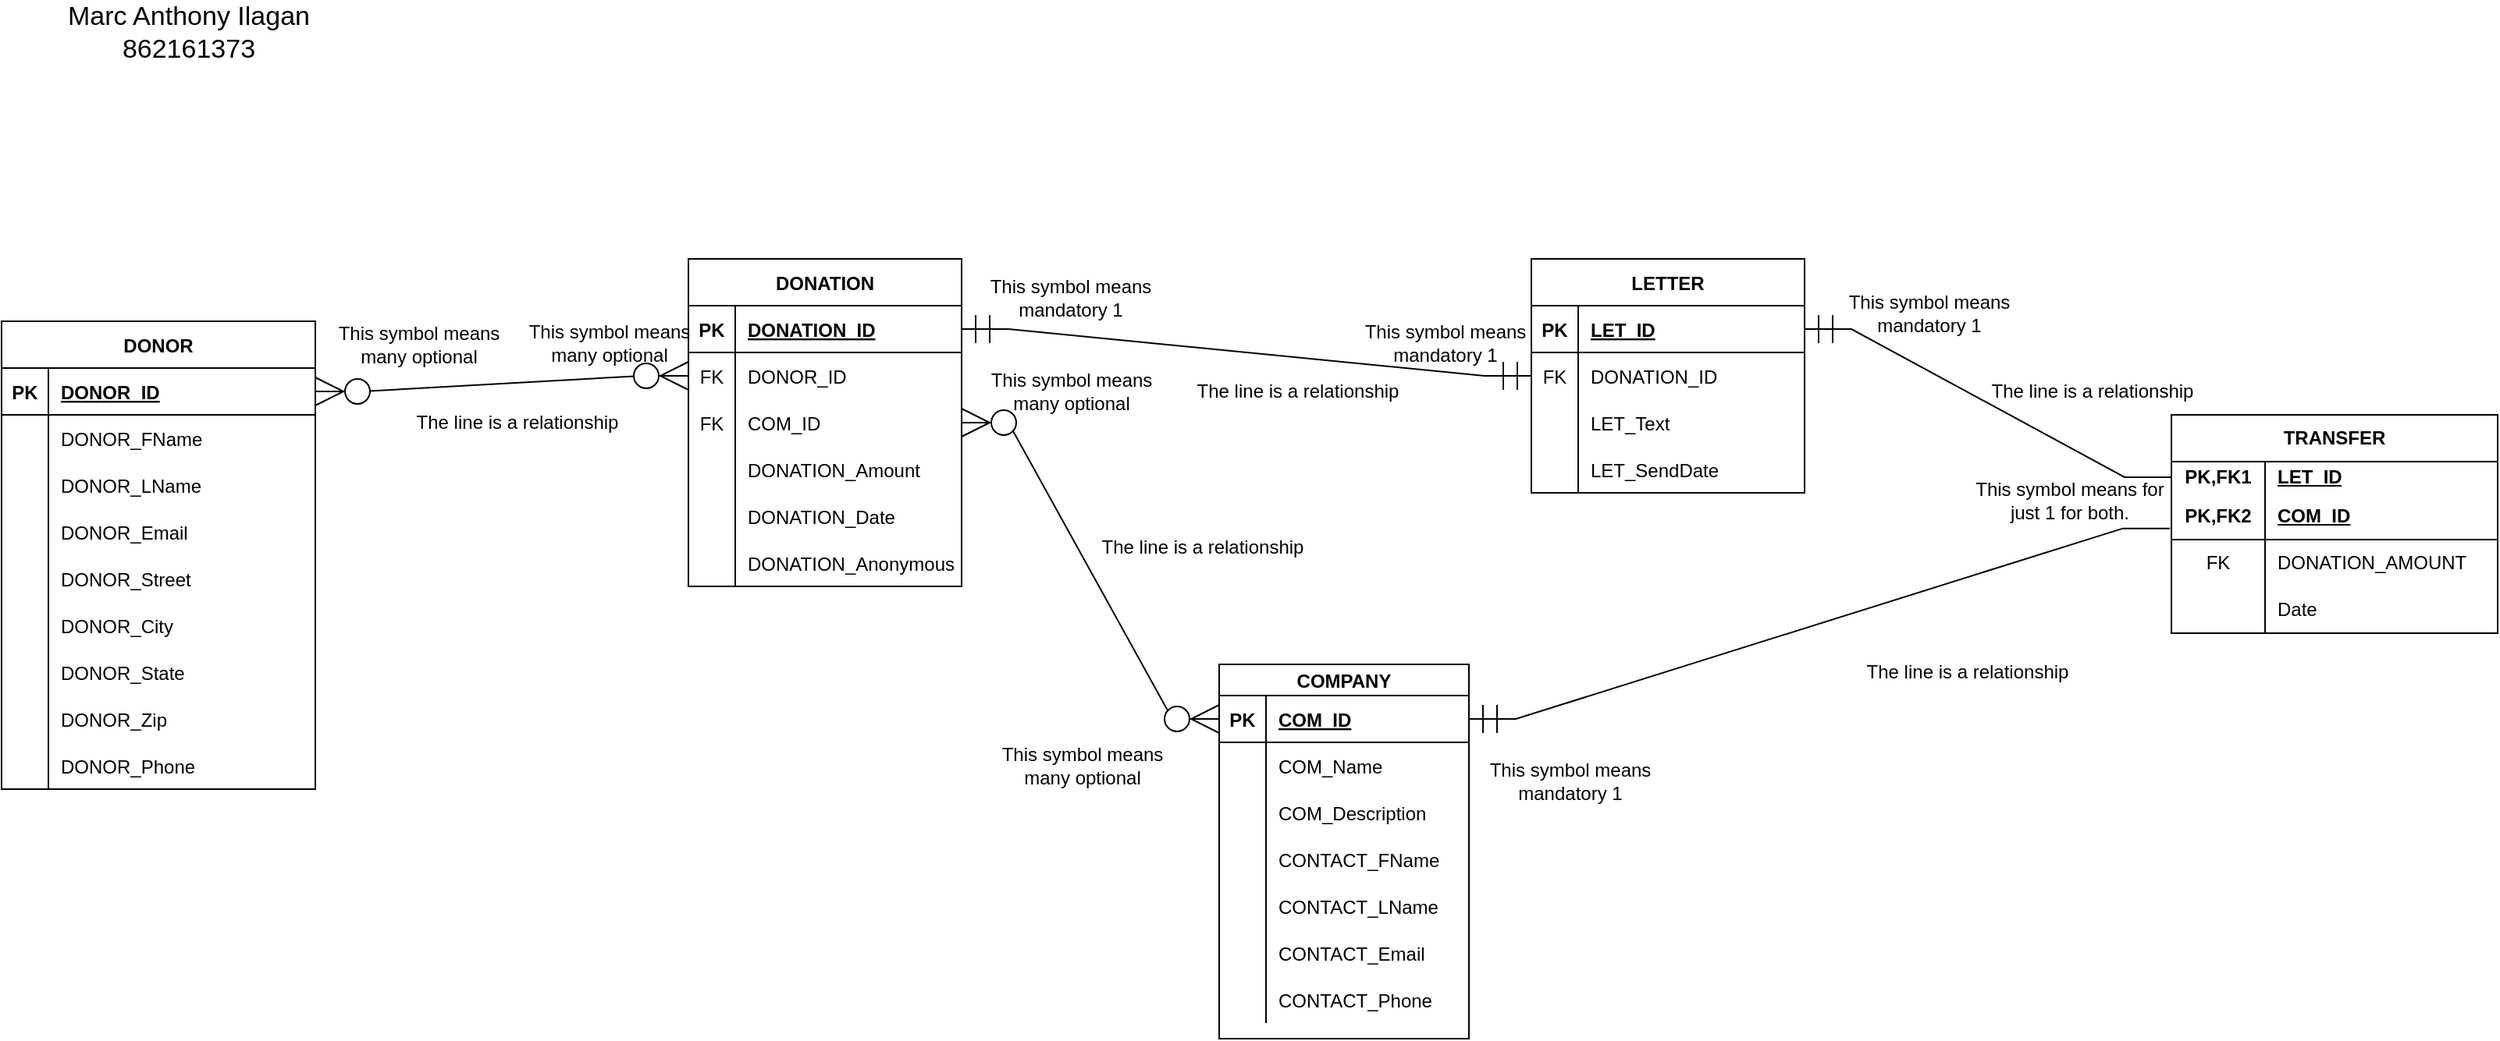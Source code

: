 <mxfile version="23.0.2" type="github">
  <diagram id="R2lEEEUBdFMjLlhIrx00" name="Page-1">
    <mxGraphModel dx="1793" dy="943" grid="1" gridSize="10" guides="1" tooltips="1" connect="1" arrows="1" fold="1" page="1" pageScale="1" pageWidth="850" pageHeight="1100" math="0" shadow="0" extFonts="Permanent Marker^https://fonts.googleapis.com/css?family=Permanent+Marker">
      <root>
        <mxCell id="0" />
        <mxCell id="1" parent="0" />
        <mxCell id="C-vyLk0tnHw3VtMMgP7b-23" value="DONOR" style="shape=table;startSize=30;container=1;collapsible=1;childLayout=tableLayout;fixedRows=1;rowLines=0;fontStyle=1;align=center;resizeLast=1;" parent="1" vertex="1">
          <mxGeometry y="230" width="201" height="300" as="geometry" />
        </mxCell>
        <mxCell id="C-vyLk0tnHw3VtMMgP7b-24" value="" style="shape=partialRectangle;collapsible=0;dropTarget=0;pointerEvents=0;fillColor=none;points=[[0,0.5],[1,0.5]];portConstraint=eastwest;top=0;left=0;right=0;bottom=1;" parent="C-vyLk0tnHw3VtMMgP7b-23" vertex="1">
          <mxGeometry y="30" width="201" height="30" as="geometry" />
        </mxCell>
        <mxCell id="C-vyLk0tnHw3VtMMgP7b-25" value="PK" style="shape=partialRectangle;overflow=hidden;connectable=0;fillColor=none;top=0;left=0;bottom=0;right=0;fontStyle=1;" parent="C-vyLk0tnHw3VtMMgP7b-24" vertex="1">
          <mxGeometry width="30" height="30" as="geometry">
            <mxRectangle width="30" height="30" as="alternateBounds" />
          </mxGeometry>
        </mxCell>
        <mxCell id="C-vyLk0tnHw3VtMMgP7b-26" value="DONOR_ID" style="shape=partialRectangle;overflow=hidden;connectable=0;fillColor=none;top=0;left=0;bottom=0;right=0;align=left;spacingLeft=6;fontStyle=5;" parent="C-vyLk0tnHw3VtMMgP7b-24" vertex="1">
          <mxGeometry x="30" width="171" height="30" as="geometry">
            <mxRectangle width="171" height="30" as="alternateBounds" />
          </mxGeometry>
        </mxCell>
        <mxCell id="C-vyLk0tnHw3VtMMgP7b-27" value="" style="shape=partialRectangle;collapsible=0;dropTarget=0;pointerEvents=0;fillColor=none;points=[[0,0.5],[1,0.5]];portConstraint=eastwest;top=0;left=0;right=0;bottom=0;" parent="C-vyLk0tnHw3VtMMgP7b-23" vertex="1">
          <mxGeometry y="60" width="201" height="30" as="geometry" />
        </mxCell>
        <mxCell id="C-vyLk0tnHw3VtMMgP7b-28" value="" style="shape=partialRectangle;overflow=hidden;connectable=0;fillColor=none;top=0;left=0;bottom=0;right=0;" parent="C-vyLk0tnHw3VtMMgP7b-27" vertex="1">
          <mxGeometry width="30" height="30" as="geometry">
            <mxRectangle width="30" height="30" as="alternateBounds" />
          </mxGeometry>
        </mxCell>
        <mxCell id="C-vyLk0tnHw3VtMMgP7b-29" value="DONOR_FName" style="shape=partialRectangle;overflow=hidden;connectable=0;fillColor=none;top=0;left=0;bottom=0;right=0;align=left;spacingLeft=6;" parent="C-vyLk0tnHw3VtMMgP7b-27" vertex="1">
          <mxGeometry x="30" width="171" height="30" as="geometry">
            <mxRectangle width="171" height="30" as="alternateBounds" />
          </mxGeometry>
        </mxCell>
        <mxCell id="3hY01HaACpjOvRpewKqC-8" style="shape=partialRectangle;collapsible=0;dropTarget=0;pointerEvents=0;fillColor=none;points=[[0,0.5],[1,0.5]];portConstraint=eastwest;top=0;left=0;right=0;bottom=0;" vertex="1" parent="C-vyLk0tnHw3VtMMgP7b-23">
          <mxGeometry y="90" width="201" height="30" as="geometry" />
        </mxCell>
        <mxCell id="3hY01HaACpjOvRpewKqC-9" style="shape=partialRectangle;overflow=hidden;connectable=0;fillColor=none;top=0;left=0;bottom=0;right=0;" vertex="1" parent="3hY01HaACpjOvRpewKqC-8">
          <mxGeometry width="30" height="30" as="geometry">
            <mxRectangle width="30" height="30" as="alternateBounds" />
          </mxGeometry>
        </mxCell>
        <mxCell id="3hY01HaACpjOvRpewKqC-10" value="DONOR_LName" style="shape=partialRectangle;overflow=hidden;connectable=0;fillColor=none;top=0;left=0;bottom=0;right=0;align=left;spacingLeft=6;" vertex="1" parent="3hY01HaACpjOvRpewKqC-8">
          <mxGeometry x="30" width="171" height="30" as="geometry">
            <mxRectangle width="171" height="30" as="alternateBounds" />
          </mxGeometry>
        </mxCell>
        <mxCell id="3hY01HaACpjOvRpewKqC-11" style="shape=partialRectangle;collapsible=0;dropTarget=0;pointerEvents=0;fillColor=none;points=[[0,0.5],[1,0.5]];portConstraint=eastwest;top=0;left=0;right=0;bottom=0;" vertex="1" parent="C-vyLk0tnHw3VtMMgP7b-23">
          <mxGeometry y="120" width="201" height="30" as="geometry" />
        </mxCell>
        <mxCell id="3hY01HaACpjOvRpewKqC-12" style="shape=partialRectangle;overflow=hidden;connectable=0;fillColor=none;top=0;left=0;bottom=0;right=0;" vertex="1" parent="3hY01HaACpjOvRpewKqC-11">
          <mxGeometry width="30" height="30" as="geometry">
            <mxRectangle width="30" height="30" as="alternateBounds" />
          </mxGeometry>
        </mxCell>
        <mxCell id="3hY01HaACpjOvRpewKqC-13" value="DONOR_Email" style="shape=partialRectangle;overflow=hidden;connectable=0;fillColor=none;top=0;left=0;bottom=0;right=0;align=left;spacingLeft=6;" vertex="1" parent="3hY01HaACpjOvRpewKqC-11">
          <mxGeometry x="30" width="171" height="30" as="geometry">
            <mxRectangle width="171" height="30" as="alternateBounds" />
          </mxGeometry>
        </mxCell>
        <mxCell id="3hY01HaACpjOvRpewKqC-14" style="shape=partialRectangle;collapsible=0;dropTarget=0;pointerEvents=0;fillColor=none;points=[[0,0.5],[1,0.5]];portConstraint=eastwest;top=0;left=0;right=0;bottom=0;" vertex="1" parent="C-vyLk0tnHw3VtMMgP7b-23">
          <mxGeometry y="150" width="201" height="30" as="geometry" />
        </mxCell>
        <mxCell id="3hY01HaACpjOvRpewKqC-15" style="shape=partialRectangle;overflow=hidden;connectable=0;fillColor=none;top=0;left=0;bottom=0;right=0;" vertex="1" parent="3hY01HaACpjOvRpewKqC-14">
          <mxGeometry width="30" height="30" as="geometry">
            <mxRectangle width="30" height="30" as="alternateBounds" />
          </mxGeometry>
        </mxCell>
        <mxCell id="3hY01HaACpjOvRpewKqC-16" value="DONOR_Street" style="shape=partialRectangle;overflow=hidden;connectable=0;fillColor=none;top=0;left=0;bottom=0;right=0;align=left;spacingLeft=6;" vertex="1" parent="3hY01HaACpjOvRpewKqC-14">
          <mxGeometry x="30" width="171" height="30" as="geometry">
            <mxRectangle width="171" height="30" as="alternateBounds" />
          </mxGeometry>
        </mxCell>
        <mxCell id="3hY01HaACpjOvRpewKqC-30" style="shape=partialRectangle;collapsible=0;dropTarget=0;pointerEvents=0;fillColor=none;points=[[0,0.5],[1,0.5]];portConstraint=eastwest;top=0;left=0;right=0;bottom=0;" vertex="1" parent="C-vyLk0tnHw3VtMMgP7b-23">
          <mxGeometry y="180" width="201" height="30" as="geometry" />
        </mxCell>
        <mxCell id="3hY01HaACpjOvRpewKqC-31" style="shape=partialRectangle;overflow=hidden;connectable=0;fillColor=none;top=0;left=0;bottom=0;right=0;" vertex="1" parent="3hY01HaACpjOvRpewKqC-30">
          <mxGeometry width="30" height="30" as="geometry">
            <mxRectangle width="30" height="30" as="alternateBounds" />
          </mxGeometry>
        </mxCell>
        <mxCell id="3hY01HaACpjOvRpewKqC-32" value="DONOR_City" style="shape=partialRectangle;overflow=hidden;connectable=0;fillColor=none;top=0;left=0;bottom=0;right=0;align=left;spacingLeft=6;" vertex="1" parent="3hY01HaACpjOvRpewKqC-30">
          <mxGeometry x="30" width="171" height="30" as="geometry">
            <mxRectangle width="171" height="30" as="alternateBounds" />
          </mxGeometry>
        </mxCell>
        <mxCell id="3hY01HaACpjOvRpewKqC-33" style="shape=partialRectangle;collapsible=0;dropTarget=0;pointerEvents=0;fillColor=none;points=[[0,0.5],[1,0.5]];portConstraint=eastwest;top=0;left=0;right=0;bottom=0;" vertex="1" parent="C-vyLk0tnHw3VtMMgP7b-23">
          <mxGeometry y="210" width="201" height="30" as="geometry" />
        </mxCell>
        <mxCell id="3hY01HaACpjOvRpewKqC-34" style="shape=partialRectangle;overflow=hidden;connectable=0;fillColor=none;top=0;left=0;bottom=0;right=0;" vertex="1" parent="3hY01HaACpjOvRpewKqC-33">
          <mxGeometry width="30" height="30" as="geometry">
            <mxRectangle width="30" height="30" as="alternateBounds" />
          </mxGeometry>
        </mxCell>
        <mxCell id="3hY01HaACpjOvRpewKqC-35" value="DONOR_State" style="shape=partialRectangle;overflow=hidden;connectable=0;fillColor=none;top=0;left=0;bottom=0;right=0;align=left;spacingLeft=6;" vertex="1" parent="3hY01HaACpjOvRpewKqC-33">
          <mxGeometry x="30" width="171" height="30" as="geometry">
            <mxRectangle width="171" height="30" as="alternateBounds" />
          </mxGeometry>
        </mxCell>
        <mxCell id="3hY01HaACpjOvRpewKqC-36" style="shape=partialRectangle;collapsible=0;dropTarget=0;pointerEvents=0;fillColor=none;points=[[0,0.5],[1,0.5]];portConstraint=eastwest;top=0;left=0;right=0;bottom=0;" vertex="1" parent="C-vyLk0tnHw3VtMMgP7b-23">
          <mxGeometry y="240" width="201" height="30" as="geometry" />
        </mxCell>
        <mxCell id="3hY01HaACpjOvRpewKqC-37" style="shape=partialRectangle;overflow=hidden;connectable=0;fillColor=none;top=0;left=0;bottom=0;right=0;" vertex="1" parent="3hY01HaACpjOvRpewKqC-36">
          <mxGeometry width="30" height="30" as="geometry">
            <mxRectangle width="30" height="30" as="alternateBounds" />
          </mxGeometry>
        </mxCell>
        <mxCell id="3hY01HaACpjOvRpewKqC-38" value="DONOR_Zip" style="shape=partialRectangle;overflow=hidden;connectable=0;fillColor=none;top=0;left=0;bottom=0;right=0;align=left;spacingLeft=6;" vertex="1" parent="3hY01HaACpjOvRpewKqC-36">
          <mxGeometry x="30" width="171" height="30" as="geometry">
            <mxRectangle width="171" height="30" as="alternateBounds" />
          </mxGeometry>
        </mxCell>
        <mxCell id="3hY01HaACpjOvRpewKqC-39" style="shape=partialRectangle;collapsible=0;dropTarget=0;pointerEvents=0;fillColor=none;points=[[0,0.5],[1,0.5]];portConstraint=eastwest;top=0;left=0;right=0;bottom=0;" vertex="1" parent="C-vyLk0tnHw3VtMMgP7b-23">
          <mxGeometry y="270" width="201" height="30" as="geometry" />
        </mxCell>
        <mxCell id="3hY01HaACpjOvRpewKqC-40" style="shape=partialRectangle;overflow=hidden;connectable=0;fillColor=none;top=0;left=0;bottom=0;right=0;" vertex="1" parent="3hY01HaACpjOvRpewKqC-39">
          <mxGeometry width="30" height="30" as="geometry">
            <mxRectangle width="30" height="30" as="alternateBounds" />
          </mxGeometry>
        </mxCell>
        <mxCell id="3hY01HaACpjOvRpewKqC-41" value="DONOR_Phone" style="shape=partialRectangle;overflow=hidden;connectable=0;fillColor=none;top=0;left=0;bottom=0;right=0;align=left;spacingLeft=6;" vertex="1" parent="3hY01HaACpjOvRpewKqC-39">
          <mxGeometry x="30" width="171" height="30" as="geometry">
            <mxRectangle width="171" height="30" as="alternateBounds" />
          </mxGeometry>
        </mxCell>
        <mxCell id="3hY01HaACpjOvRpewKqC-54" value="COMPANY" style="shape=table;startSize=20;container=1;collapsible=1;childLayout=tableLayout;fixedRows=1;rowLines=0;fontStyle=1;align=center;resizeLast=1;" vertex="1" parent="1">
          <mxGeometry x="780" y="450" width="160" height="240" as="geometry" />
        </mxCell>
        <mxCell id="3hY01HaACpjOvRpewKqC-55" value="" style="shape=partialRectangle;collapsible=0;dropTarget=0;pointerEvents=0;fillColor=none;points=[[0,0.5],[1,0.5]];portConstraint=eastwest;top=0;left=0;right=0;bottom=1;" vertex="1" parent="3hY01HaACpjOvRpewKqC-54">
          <mxGeometry y="20" width="160" height="30" as="geometry" />
        </mxCell>
        <mxCell id="3hY01HaACpjOvRpewKqC-56" value="PK" style="shape=partialRectangle;overflow=hidden;connectable=0;fillColor=none;top=0;left=0;bottom=0;right=0;fontStyle=1;" vertex="1" parent="3hY01HaACpjOvRpewKqC-55">
          <mxGeometry width="30" height="30" as="geometry">
            <mxRectangle width="30" height="30" as="alternateBounds" />
          </mxGeometry>
        </mxCell>
        <mxCell id="3hY01HaACpjOvRpewKqC-57" value="COM_ID" style="shape=partialRectangle;overflow=hidden;connectable=0;fillColor=none;top=0;left=0;bottom=0;right=0;align=left;spacingLeft=6;fontStyle=5;" vertex="1" parent="3hY01HaACpjOvRpewKqC-55">
          <mxGeometry x="30" width="130" height="30" as="geometry">
            <mxRectangle width="130" height="30" as="alternateBounds" />
          </mxGeometry>
        </mxCell>
        <mxCell id="3hY01HaACpjOvRpewKqC-58" value="" style="shape=partialRectangle;collapsible=0;dropTarget=0;pointerEvents=0;fillColor=none;points=[[0,0.5],[1,0.5]];portConstraint=eastwest;top=0;left=0;right=0;bottom=0;" vertex="1" parent="3hY01HaACpjOvRpewKqC-54">
          <mxGeometry y="50" width="160" height="30" as="geometry" />
        </mxCell>
        <mxCell id="3hY01HaACpjOvRpewKqC-59" value="" style="shape=partialRectangle;overflow=hidden;connectable=0;fillColor=none;top=0;left=0;bottom=0;right=0;" vertex="1" parent="3hY01HaACpjOvRpewKqC-58">
          <mxGeometry width="30" height="30" as="geometry">
            <mxRectangle width="30" height="30" as="alternateBounds" />
          </mxGeometry>
        </mxCell>
        <mxCell id="3hY01HaACpjOvRpewKqC-60" value="COM_Name" style="shape=partialRectangle;overflow=hidden;connectable=0;fillColor=none;top=0;left=0;bottom=0;right=0;align=left;spacingLeft=6;" vertex="1" parent="3hY01HaACpjOvRpewKqC-58">
          <mxGeometry x="30" width="130" height="30" as="geometry">
            <mxRectangle width="130" height="30" as="alternateBounds" />
          </mxGeometry>
        </mxCell>
        <mxCell id="3hY01HaACpjOvRpewKqC-61" style="shape=partialRectangle;collapsible=0;dropTarget=0;pointerEvents=0;fillColor=none;points=[[0,0.5],[1,0.5]];portConstraint=eastwest;top=0;left=0;right=0;bottom=0;" vertex="1" parent="3hY01HaACpjOvRpewKqC-54">
          <mxGeometry y="80" width="160" height="30" as="geometry" />
        </mxCell>
        <mxCell id="3hY01HaACpjOvRpewKqC-62" style="shape=partialRectangle;overflow=hidden;connectable=0;fillColor=none;top=0;left=0;bottom=0;right=0;" vertex="1" parent="3hY01HaACpjOvRpewKqC-61">
          <mxGeometry width="30" height="30" as="geometry">
            <mxRectangle width="30" height="30" as="alternateBounds" />
          </mxGeometry>
        </mxCell>
        <mxCell id="3hY01HaACpjOvRpewKqC-63" value="COM_Description" style="shape=partialRectangle;overflow=hidden;connectable=0;fillColor=none;top=0;left=0;bottom=0;right=0;align=left;spacingLeft=6;" vertex="1" parent="3hY01HaACpjOvRpewKqC-61">
          <mxGeometry x="30" width="130" height="30" as="geometry">
            <mxRectangle width="130" height="30" as="alternateBounds" />
          </mxGeometry>
        </mxCell>
        <mxCell id="3hY01HaACpjOvRpewKqC-64" style="shape=partialRectangle;collapsible=0;dropTarget=0;pointerEvents=0;fillColor=none;points=[[0,0.5],[1,0.5]];portConstraint=eastwest;top=0;left=0;right=0;bottom=0;" vertex="1" parent="3hY01HaACpjOvRpewKqC-54">
          <mxGeometry y="110" width="160" height="30" as="geometry" />
        </mxCell>
        <mxCell id="3hY01HaACpjOvRpewKqC-65" style="shape=partialRectangle;overflow=hidden;connectable=0;fillColor=none;top=0;left=0;bottom=0;right=0;" vertex="1" parent="3hY01HaACpjOvRpewKqC-64">
          <mxGeometry width="30" height="30" as="geometry">
            <mxRectangle width="30" height="30" as="alternateBounds" />
          </mxGeometry>
        </mxCell>
        <mxCell id="3hY01HaACpjOvRpewKqC-66" value="CONTACT_FName" style="shape=partialRectangle;overflow=hidden;connectable=0;fillColor=none;top=0;left=0;bottom=0;right=0;align=left;spacingLeft=6;" vertex="1" parent="3hY01HaACpjOvRpewKqC-64">
          <mxGeometry x="30" width="130" height="30" as="geometry">
            <mxRectangle width="130" height="30" as="alternateBounds" />
          </mxGeometry>
        </mxCell>
        <mxCell id="3hY01HaACpjOvRpewKqC-67" style="shape=partialRectangle;collapsible=0;dropTarget=0;pointerEvents=0;fillColor=none;points=[[0,0.5],[1,0.5]];portConstraint=eastwest;top=0;left=0;right=0;bottom=0;" vertex="1" parent="3hY01HaACpjOvRpewKqC-54">
          <mxGeometry y="140" width="160" height="30" as="geometry" />
        </mxCell>
        <mxCell id="3hY01HaACpjOvRpewKqC-68" style="shape=partialRectangle;overflow=hidden;connectable=0;fillColor=none;top=0;left=0;bottom=0;right=0;" vertex="1" parent="3hY01HaACpjOvRpewKqC-67">
          <mxGeometry width="30" height="30" as="geometry">
            <mxRectangle width="30" height="30" as="alternateBounds" />
          </mxGeometry>
        </mxCell>
        <mxCell id="3hY01HaACpjOvRpewKqC-69" value="CONTACT_LName" style="shape=partialRectangle;overflow=hidden;connectable=0;fillColor=none;top=0;left=0;bottom=0;right=0;align=left;spacingLeft=6;" vertex="1" parent="3hY01HaACpjOvRpewKqC-67">
          <mxGeometry x="30" width="130" height="30" as="geometry">
            <mxRectangle width="130" height="30" as="alternateBounds" />
          </mxGeometry>
        </mxCell>
        <mxCell id="3hY01HaACpjOvRpewKqC-70" style="shape=partialRectangle;collapsible=0;dropTarget=0;pointerEvents=0;fillColor=none;points=[[0,0.5],[1,0.5]];portConstraint=eastwest;top=0;left=0;right=0;bottom=0;" vertex="1" parent="3hY01HaACpjOvRpewKqC-54">
          <mxGeometry y="170" width="160" height="30" as="geometry" />
        </mxCell>
        <mxCell id="3hY01HaACpjOvRpewKqC-71" style="shape=partialRectangle;overflow=hidden;connectable=0;fillColor=none;top=0;left=0;bottom=0;right=0;" vertex="1" parent="3hY01HaACpjOvRpewKqC-70">
          <mxGeometry width="30" height="30" as="geometry">
            <mxRectangle width="30" height="30" as="alternateBounds" />
          </mxGeometry>
        </mxCell>
        <mxCell id="3hY01HaACpjOvRpewKqC-72" value="CONTACT_Email" style="shape=partialRectangle;overflow=hidden;connectable=0;fillColor=none;top=0;left=0;bottom=0;right=0;align=left;spacingLeft=6;" vertex="1" parent="3hY01HaACpjOvRpewKqC-70">
          <mxGeometry x="30" width="130" height="30" as="geometry">
            <mxRectangle width="130" height="30" as="alternateBounds" />
          </mxGeometry>
        </mxCell>
        <mxCell id="3hY01HaACpjOvRpewKqC-73" style="shape=partialRectangle;collapsible=0;dropTarget=0;pointerEvents=0;fillColor=none;points=[[0,0.5],[1,0.5]];portConstraint=eastwest;top=0;left=0;right=0;bottom=0;" vertex="1" parent="3hY01HaACpjOvRpewKqC-54">
          <mxGeometry y="200" width="160" height="30" as="geometry" />
        </mxCell>
        <mxCell id="3hY01HaACpjOvRpewKqC-74" style="shape=partialRectangle;overflow=hidden;connectable=0;fillColor=none;top=0;left=0;bottom=0;right=0;" vertex="1" parent="3hY01HaACpjOvRpewKqC-73">
          <mxGeometry width="30" height="30" as="geometry">
            <mxRectangle width="30" height="30" as="alternateBounds" />
          </mxGeometry>
        </mxCell>
        <mxCell id="3hY01HaACpjOvRpewKqC-75" value="CONTACT_Phone" style="shape=partialRectangle;overflow=hidden;connectable=0;fillColor=none;top=0;left=0;bottom=0;right=0;align=left;spacingLeft=6;" vertex="1" parent="3hY01HaACpjOvRpewKqC-73">
          <mxGeometry x="30" width="130" height="30" as="geometry">
            <mxRectangle width="130" height="30" as="alternateBounds" />
          </mxGeometry>
        </mxCell>
        <mxCell id="3hY01HaACpjOvRpewKqC-82" value="DONATION" style="shape=table;startSize=30;container=1;collapsible=1;childLayout=tableLayout;fixedRows=1;rowLines=0;fontStyle=1;align=center;resizeLast=1;" vertex="1" parent="1">
          <mxGeometry x="440" y="190" width="175" height="210" as="geometry" />
        </mxCell>
        <mxCell id="3hY01HaACpjOvRpewKqC-83" value="" style="shape=partialRectangle;collapsible=0;dropTarget=0;pointerEvents=0;fillColor=none;points=[[0,0.5],[1,0.5]];portConstraint=eastwest;top=0;left=0;right=0;bottom=1;" vertex="1" parent="3hY01HaACpjOvRpewKqC-82">
          <mxGeometry y="30" width="175" height="30" as="geometry" />
        </mxCell>
        <mxCell id="3hY01HaACpjOvRpewKqC-84" value="PK" style="shape=partialRectangle;overflow=hidden;connectable=0;fillColor=none;top=0;left=0;bottom=0;right=0;fontStyle=1;" vertex="1" parent="3hY01HaACpjOvRpewKqC-83">
          <mxGeometry width="30" height="30" as="geometry">
            <mxRectangle width="30" height="30" as="alternateBounds" />
          </mxGeometry>
        </mxCell>
        <mxCell id="3hY01HaACpjOvRpewKqC-85" value="DONATION_ID" style="shape=partialRectangle;overflow=hidden;connectable=0;fillColor=none;top=0;left=0;bottom=0;right=0;align=left;spacingLeft=6;fontStyle=5;" vertex="1" parent="3hY01HaACpjOvRpewKqC-83">
          <mxGeometry x="30" width="145" height="30" as="geometry">
            <mxRectangle width="145" height="30" as="alternateBounds" />
          </mxGeometry>
        </mxCell>
        <mxCell id="3hY01HaACpjOvRpewKqC-86" value="" style="shape=partialRectangle;collapsible=0;dropTarget=0;pointerEvents=0;fillColor=none;points=[[0,0.5],[1,0.5]];portConstraint=eastwest;top=0;left=0;right=0;bottom=0;" vertex="1" parent="3hY01HaACpjOvRpewKqC-82">
          <mxGeometry y="60" width="175" height="30" as="geometry" />
        </mxCell>
        <mxCell id="3hY01HaACpjOvRpewKqC-87" value="FK" style="shape=partialRectangle;overflow=hidden;connectable=0;fillColor=none;top=0;left=0;bottom=0;right=0;" vertex="1" parent="3hY01HaACpjOvRpewKqC-86">
          <mxGeometry width="30" height="30" as="geometry">
            <mxRectangle width="30" height="30" as="alternateBounds" />
          </mxGeometry>
        </mxCell>
        <mxCell id="3hY01HaACpjOvRpewKqC-88" value="DONOR_ID" style="shape=partialRectangle;overflow=hidden;connectable=0;fillColor=none;top=0;left=0;bottom=0;right=0;align=left;spacingLeft=6;" vertex="1" parent="3hY01HaACpjOvRpewKqC-86">
          <mxGeometry x="30" width="145" height="30" as="geometry">
            <mxRectangle width="145" height="30" as="alternateBounds" />
          </mxGeometry>
        </mxCell>
        <mxCell id="3hY01HaACpjOvRpewKqC-89" style="shape=partialRectangle;collapsible=0;dropTarget=0;pointerEvents=0;fillColor=none;points=[[0,0.5],[1,0.5]];portConstraint=eastwest;top=0;left=0;right=0;bottom=0;" vertex="1" parent="3hY01HaACpjOvRpewKqC-82">
          <mxGeometry y="90" width="175" height="30" as="geometry" />
        </mxCell>
        <mxCell id="3hY01HaACpjOvRpewKqC-90" value="FK" style="shape=partialRectangle;overflow=hidden;connectable=0;fillColor=none;top=0;left=0;bottom=0;right=0;" vertex="1" parent="3hY01HaACpjOvRpewKqC-89">
          <mxGeometry width="30" height="30" as="geometry">
            <mxRectangle width="30" height="30" as="alternateBounds" />
          </mxGeometry>
        </mxCell>
        <mxCell id="3hY01HaACpjOvRpewKqC-91" value="COM_ID" style="shape=partialRectangle;overflow=hidden;connectable=0;fillColor=none;top=0;left=0;bottom=0;right=0;align=left;spacingLeft=6;" vertex="1" parent="3hY01HaACpjOvRpewKqC-89">
          <mxGeometry x="30" width="145" height="30" as="geometry">
            <mxRectangle width="145" height="30" as="alternateBounds" />
          </mxGeometry>
        </mxCell>
        <mxCell id="3hY01HaACpjOvRpewKqC-92" style="shape=partialRectangle;collapsible=0;dropTarget=0;pointerEvents=0;fillColor=none;points=[[0,0.5],[1,0.5]];portConstraint=eastwest;top=0;left=0;right=0;bottom=0;" vertex="1" parent="3hY01HaACpjOvRpewKqC-82">
          <mxGeometry y="120" width="175" height="30" as="geometry" />
        </mxCell>
        <mxCell id="3hY01HaACpjOvRpewKqC-93" style="shape=partialRectangle;overflow=hidden;connectable=0;fillColor=none;top=0;left=0;bottom=0;right=0;" vertex="1" parent="3hY01HaACpjOvRpewKqC-92">
          <mxGeometry width="30" height="30" as="geometry">
            <mxRectangle width="30" height="30" as="alternateBounds" />
          </mxGeometry>
        </mxCell>
        <mxCell id="3hY01HaACpjOvRpewKqC-94" value="DONATION_Amount" style="shape=partialRectangle;overflow=hidden;connectable=0;fillColor=none;top=0;left=0;bottom=0;right=0;align=left;spacingLeft=6;" vertex="1" parent="3hY01HaACpjOvRpewKqC-92">
          <mxGeometry x="30" width="145" height="30" as="geometry">
            <mxRectangle width="145" height="30" as="alternateBounds" />
          </mxGeometry>
        </mxCell>
        <mxCell id="3hY01HaACpjOvRpewKqC-95" style="shape=partialRectangle;collapsible=0;dropTarget=0;pointerEvents=0;fillColor=none;points=[[0,0.5],[1,0.5]];portConstraint=eastwest;top=0;left=0;right=0;bottom=0;" vertex="1" parent="3hY01HaACpjOvRpewKqC-82">
          <mxGeometry y="150" width="175" height="30" as="geometry" />
        </mxCell>
        <mxCell id="3hY01HaACpjOvRpewKqC-96" style="shape=partialRectangle;overflow=hidden;connectable=0;fillColor=none;top=0;left=0;bottom=0;right=0;" vertex="1" parent="3hY01HaACpjOvRpewKqC-95">
          <mxGeometry width="30" height="30" as="geometry">
            <mxRectangle width="30" height="30" as="alternateBounds" />
          </mxGeometry>
        </mxCell>
        <mxCell id="3hY01HaACpjOvRpewKqC-97" value="DONATION_Date" style="shape=partialRectangle;overflow=hidden;connectable=0;fillColor=none;top=0;left=0;bottom=0;right=0;align=left;spacingLeft=6;" vertex="1" parent="3hY01HaACpjOvRpewKqC-95">
          <mxGeometry x="30" width="145" height="30" as="geometry">
            <mxRectangle width="145" height="30" as="alternateBounds" />
          </mxGeometry>
        </mxCell>
        <mxCell id="3hY01HaACpjOvRpewKqC-98" style="shape=partialRectangle;collapsible=0;dropTarget=0;pointerEvents=0;fillColor=none;points=[[0,0.5],[1,0.5]];portConstraint=eastwest;top=0;left=0;right=0;bottom=0;" vertex="1" parent="3hY01HaACpjOvRpewKqC-82">
          <mxGeometry y="180" width="175" height="30" as="geometry" />
        </mxCell>
        <mxCell id="3hY01HaACpjOvRpewKqC-99" style="shape=partialRectangle;overflow=hidden;connectable=0;fillColor=none;top=0;left=0;bottom=0;right=0;" vertex="1" parent="3hY01HaACpjOvRpewKqC-98">
          <mxGeometry width="30" height="30" as="geometry">
            <mxRectangle width="30" height="30" as="alternateBounds" />
          </mxGeometry>
        </mxCell>
        <mxCell id="3hY01HaACpjOvRpewKqC-100" value="DONATION_Anonymous" style="shape=partialRectangle;overflow=hidden;connectable=0;fillColor=none;top=0;left=0;bottom=0;right=0;align=left;spacingLeft=6;" vertex="1" parent="3hY01HaACpjOvRpewKqC-98">
          <mxGeometry x="30" width="145" height="30" as="geometry">
            <mxRectangle width="145" height="30" as="alternateBounds" />
          </mxGeometry>
        </mxCell>
        <mxCell id="3hY01HaACpjOvRpewKqC-124" value="LETTER" style="shape=table;startSize=30;container=1;collapsible=1;childLayout=tableLayout;fixedRows=1;rowLines=0;fontStyle=1;align=center;resizeLast=1;" vertex="1" parent="1">
          <mxGeometry x="980" y="190" width="175" height="150" as="geometry" />
        </mxCell>
        <mxCell id="3hY01HaACpjOvRpewKqC-125" value="" style="shape=partialRectangle;collapsible=0;dropTarget=0;pointerEvents=0;fillColor=none;points=[[0,0.5],[1,0.5]];portConstraint=eastwest;top=0;left=0;right=0;bottom=1;" vertex="1" parent="3hY01HaACpjOvRpewKqC-124">
          <mxGeometry y="30" width="175" height="30" as="geometry" />
        </mxCell>
        <mxCell id="3hY01HaACpjOvRpewKqC-126" value="PK" style="shape=partialRectangle;overflow=hidden;connectable=0;fillColor=none;top=0;left=0;bottom=0;right=0;fontStyle=1;" vertex="1" parent="3hY01HaACpjOvRpewKqC-125">
          <mxGeometry width="30" height="30" as="geometry">
            <mxRectangle width="30" height="30" as="alternateBounds" />
          </mxGeometry>
        </mxCell>
        <mxCell id="3hY01HaACpjOvRpewKqC-127" value="LET_ID" style="shape=partialRectangle;overflow=hidden;connectable=0;fillColor=none;top=0;left=0;bottom=0;right=0;align=left;spacingLeft=6;fontStyle=5;" vertex="1" parent="3hY01HaACpjOvRpewKqC-125">
          <mxGeometry x="30" width="145" height="30" as="geometry">
            <mxRectangle width="145" height="30" as="alternateBounds" />
          </mxGeometry>
        </mxCell>
        <mxCell id="3hY01HaACpjOvRpewKqC-128" value="" style="shape=partialRectangle;collapsible=0;dropTarget=0;pointerEvents=0;fillColor=none;points=[[0,0.5],[1,0.5]];portConstraint=eastwest;top=0;left=0;right=0;bottom=0;" vertex="1" parent="3hY01HaACpjOvRpewKqC-124">
          <mxGeometry y="60" width="175" height="30" as="geometry" />
        </mxCell>
        <mxCell id="3hY01HaACpjOvRpewKqC-129" value="FK" style="shape=partialRectangle;overflow=hidden;connectable=0;fillColor=none;top=0;left=0;bottom=0;right=0;" vertex="1" parent="3hY01HaACpjOvRpewKqC-128">
          <mxGeometry width="30" height="30" as="geometry">
            <mxRectangle width="30" height="30" as="alternateBounds" />
          </mxGeometry>
        </mxCell>
        <mxCell id="3hY01HaACpjOvRpewKqC-130" value="DONATION_ID" style="shape=partialRectangle;overflow=hidden;connectable=0;fillColor=none;top=0;left=0;bottom=0;right=0;align=left;spacingLeft=6;" vertex="1" parent="3hY01HaACpjOvRpewKqC-128">
          <mxGeometry x="30" width="145" height="30" as="geometry">
            <mxRectangle width="145" height="30" as="alternateBounds" />
          </mxGeometry>
        </mxCell>
        <mxCell id="3hY01HaACpjOvRpewKqC-131" style="shape=partialRectangle;collapsible=0;dropTarget=0;pointerEvents=0;fillColor=none;points=[[0,0.5],[1,0.5]];portConstraint=eastwest;top=0;left=0;right=0;bottom=0;" vertex="1" parent="3hY01HaACpjOvRpewKqC-124">
          <mxGeometry y="90" width="175" height="30" as="geometry" />
        </mxCell>
        <mxCell id="3hY01HaACpjOvRpewKqC-132" value="" style="shape=partialRectangle;overflow=hidden;connectable=0;fillColor=none;top=0;left=0;bottom=0;right=0;" vertex="1" parent="3hY01HaACpjOvRpewKqC-131">
          <mxGeometry width="30" height="30" as="geometry">
            <mxRectangle width="30" height="30" as="alternateBounds" />
          </mxGeometry>
        </mxCell>
        <mxCell id="3hY01HaACpjOvRpewKqC-133" value="LET_Text" style="shape=partialRectangle;overflow=hidden;connectable=0;fillColor=none;top=0;left=0;bottom=0;right=0;align=left;spacingLeft=6;" vertex="1" parent="3hY01HaACpjOvRpewKqC-131">
          <mxGeometry x="30" width="145" height="30" as="geometry">
            <mxRectangle width="145" height="30" as="alternateBounds" />
          </mxGeometry>
        </mxCell>
        <mxCell id="3hY01HaACpjOvRpewKqC-134" style="shape=partialRectangle;collapsible=0;dropTarget=0;pointerEvents=0;fillColor=none;points=[[0,0.5],[1,0.5]];portConstraint=eastwest;top=0;left=0;right=0;bottom=0;" vertex="1" parent="3hY01HaACpjOvRpewKqC-124">
          <mxGeometry y="120" width="175" height="30" as="geometry" />
        </mxCell>
        <mxCell id="3hY01HaACpjOvRpewKqC-135" style="shape=partialRectangle;overflow=hidden;connectable=0;fillColor=none;top=0;left=0;bottom=0;right=0;" vertex="1" parent="3hY01HaACpjOvRpewKqC-134">
          <mxGeometry width="30" height="30" as="geometry">
            <mxRectangle width="30" height="30" as="alternateBounds" />
          </mxGeometry>
        </mxCell>
        <mxCell id="3hY01HaACpjOvRpewKqC-136" value="LET_SendDate" style="shape=partialRectangle;overflow=hidden;connectable=0;fillColor=none;top=0;left=0;bottom=0;right=0;align=left;spacingLeft=6;" vertex="1" parent="3hY01HaACpjOvRpewKqC-134">
          <mxGeometry x="30" width="145" height="30" as="geometry">
            <mxRectangle width="145" height="30" as="alternateBounds" />
          </mxGeometry>
        </mxCell>
        <mxCell id="3hY01HaACpjOvRpewKqC-164" value="TRANSFER" style="shape=table;startSize=30;container=1;collapsible=1;childLayout=tableLayout;fixedRows=1;rowLines=0;fontStyle=1;align=center;resizeLast=1;html=1;whiteSpace=wrap;" vertex="1" parent="1">
          <mxGeometry x="1390" y="290" width="209" height="140" as="geometry">
            <mxRectangle x="560" y="460" width="100" height="30" as="alternateBounds" />
          </mxGeometry>
        </mxCell>
        <mxCell id="3hY01HaACpjOvRpewKqC-165" value="" style="shape=tableRow;horizontal=0;startSize=0;swimlaneHead=0;swimlaneBody=0;fillColor=none;collapsible=0;dropTarget=0;points=[[0,0.5],[1,0.5]];portConstraint=eastwest;top=0;left=0;right=0;bottom=0;html=1;" vertex="1" parent="3hY01HaACpjOvRpewKqC-164">
          <mxGeometry y="30" width="209" height="20" as="geometry" />
        </mxCell>
        <mxCell id="3hY01HaACpjOvRpewKqC-166" value="PK,FK1" style="shape=partialRectangle;connectable=0;fillColor=none;top=0;left=0;bottom=0;right=0;fontStyle=1;overflow=hidden;html=1;whiteSpace=wrap;" vertex="1" parent="3hY01HaACpjOvRpewKqC-165">
          <mxGeometry width="60" height="20" as="geometry">
            <mxRectangle width="60" height="20" as="alternateBounds" />
          </mxGeometry>
        </mxCell>
        <mxCell id="3hY01HaACpjOvRpewKqC-167" value="LET_ID" style="shape=partialRectangle;connectable=0;fillColor=none;top=0;left=0;bottom=0;right=0;align=left;spacingLeft=6;fontStyle=5;overflow=hidden;html=1;whiteSpace=wrap;" vertex="1" parent="3hY01HaACpjOvRpewKqC-165">
          <mxGeometry x="60" width="149" height="20" as="geometry">
            <mxRectangle width="149" height="20" as="alternateBounds" />
          </mxGeometry>
        </mxCell>
        <mxCell id="3hY01HaACpjOvRpewKqC-168" value="" style="shape=tableRow;horizontal=0;startSize=0;swimlaneHead=0;swimlaneBody=0;fillColor=none;collapsible=0;dropTarget=0;points=[[0,0.5],[1,0.5]];portConstraint=eastwest;top=0;left=0;right=0;bottom=1;html=1;" vertex="1" parent="3hY01HaACpjOvRpewKqC-164">
          <mxGeometry y="50" width="209" height="30" as="geometry" />
        </mxCell>
        <mxCell id="3hY01HaACpjOvRpewKqC-169" value="PK,FK2" style="shape=partialRectangle;connectable=0;fillColor=none;top=0;left=0;bottom=0;right=0;fontStyle=1;overflow=hidden;html=1;whiteSpace=wrap;" vertex="1" parent="3hY01HaACpjOvRpewKqC-168">
          <mxGeometry width="60" height="30" as="geometry">
            <mxRectangle width="60" height="30" as="alternateBounds" />
          </mxGeometry>
        </mxCell>
        <mxCell id="3hY01HaACpjOvRpewKqC-170" value="COM_ID" style="shape=partialRectangle;connectable=0;fillColor=none;top=0;left=0;bottom=0;right=0;align=left;spacingLeft=6;fontStyle=5;overflow=hidden;html=1;whiteSpace=wrap;" vertex="1" parent="3hY01HaACpjOvRpewKqC-168">
          <mxGeometry x="60" width="149" height="30" as="geometry">
            <mxRectangle width="149" height="30" as="alternateBounds" />
          </mxGeometry>
        </mxCell>
        <mxCell id="3hY01HaACpjOvRpewKqC-171" value="" style="shape=tableRow;horizontal=0;startSize=0;swimlaneHead=0;swimlaneBody=0;fillColor=none;collapsible=0;dropTarget=0;points=[[0,0.5],[1,0.5]];portConstraint=eastwest;top=0;left=0;right=0;bottom=0;html=1;" vertex="1" parent="3hY01HaACpjOvRpewKqC-164">
          <mxGeometry y="80" width="209" height="30" as="geometry" />
        </mxCell>
        <mxCell id="3hY01HaACpjOvRpewKqC-172" value="FK" style="shape=partialRectangle;connectable=0;fillColor=none;top=0;left=0;bottom=0;right=0;editable=1;overflow=hidden;html=1;whiteSpace=wrap;" vertex="1" parent="3hY01HaACpjOvRpewKqC-171">
          <mxGeometry width="60" height="30" as="geometry">
            <mxRectangle width="60" height="30" as="alternateBounds" />
          </mxGeometry>
        </mxCell>
        <mxCell id="3hY01HaACpjOvRpewKqC-173" value="DONATION_AMOUNT" style="shape=partialRectangle;connectable=0;fillColor=none;top=0;left=0;bottom=0;right=0;align=left;spacingLeft=6;overflow=hidden;html=1;whiteSpace=wrap;" vertex="1" parent="3hY01HaACpjOvRpewKqC-171">
          <mxGeometry x="60" width="149" height="30" as="geometry">
            <mxRectangle width="149" height="30" as="alternateBounds" />
          </mxGeometry>
        </mxCell>
        <mxCell id="3hY01HaACpjOvRpewKqC-200" style="shape=tableRow;horizontal=0;startSize=0;swimlaneHead=0;swimlaneBody=0;fillColor=none;collapsible=0;dropTarget=0;points=[[0,0.5],[1,0.5]];portConstraint=eastwest;top=0;left=0;right=0;bottom=0;html=1;" vertex="1" parent="3hY01HaACpjOvRpewKqC-164">
          <mxGeometry y="110" width="209" height="30" as="geometry" />
        </mxCell>
        <mxCell id="3hY01HaACpjOvRpewKqC-201" style="shape=partialRectangle;connectable=0;fillColor=none;top=0;left=0;bottom=0;right=0;editable=1;overflow=hidden;html=1;whiteSpace=wrap;" vertex="1" parent="3hY01HaACpjOvRpewKqC-200">
          <mxGeometry width="60" height="30" as="geometry">
            <mxRectangle width="60" height="30" as="alternateBounds" />
          </mxGeometry>
        </mxCell>
        <mxCell id="3hY01HaACpjOvRpewKqC-202" value="Date" style="shape=partialRectangle;connectable=0;fillColor=none;top=0;left=0;bottom=0;right=0;align=left;spacingLeft=6;overflow=hidden;html=1;whiteSpace=wrap;" vertex="1" parent="3hY01HaACpjOvRpewKqC-200">
          <mxGeometry x="60" width="149" height="30" as="geometry">
            <mxRectangle width="149" height="30" as="alternateBounds" />
          </mxGeometry>
        </mxCell>
        <mxCell id="3hY01HaACpjOvRpewKqC-180" value="&lt;div style=&quot;font-size: 17px;&quot;&gt;&lt;font style=&quot;font-size: 17px;&quot;&gt;Marc Anthony Ilagan&lt;/font&gt;&lt;/div&gt;&lt;div style=&quot;font-size: 17px;&quot;&gt;&lt;font style=&quot;font-size: 17px;&quot;&gt;862161373 &lt;/font&gt;&lt;/div&gt;" style="text;html=1;strokeColor=none;fillColor=none;align=center;verticalAlign=middle;whiteSpace=wrap;rounded=0;" vertex="1" parent="1">
          <mxGeometry x="40" y="30" width="160" height="30" as="geometry" />
        </mxCell>
        <mxCell id="3hY01HaACpjOvRpewKqC-205" value="The line is a relationship" style="text;html=1;strokeColor=none;fillColor=none;align=center;verticalAlign=middle;whiteSpace=wrap;rounded=0;" vertex="1" parent="1">
          <mxGeometry x="1230" y="260" width="219" height="30" as="geometry" />
        </mxCell>
        <mxCell id="3hY01HaACpjOvRpewKqC-208" value="" style="edgeStyle=entityRelationEdgeStyle;fontSize=12;html=1;endArrow=ERmandOne;rounded=0;entryX=1;entryY=0.5;entryDx=0;entryDy=0;exitX=0;exitY=0.5;exitDx=0;exitDy=0;endSize=16;startSize=16;" edge="1" parent="1" source="3hY01HaACpjOvRpewKqC-165" target="3hY01HaACpjOvRpewKqC-125">
          <mxGeometry width="100" height="100" relative="1" as="geometry">
            <mxPoint x="1250" y="350" as="sourcePoint" />
            <mxPoint x="1350" y="250" as="targetPoint" />
          </mxGeometry>
        </mxCell>
        <mxCell id="3hY01HaACpjOvRpewKqC-209" value="" style="edgeStyle=entityRelationEdgeStyle;fontSize=12;html=1;endArrow=ERmandOne;rounded=0;entryX=1;entryY=0.5;entryDx=0;entryDy=0;exitX=-0.005;exitY=0.761;exitDx=0;exitDy=0;exitPerimeter=0;endSize=16;startSize=16;" edge="1" parent="1" source="3hY01HaACpjOvRpewKqC-168" target="3hY01HaACpjOvRpewKqC-55">
          <mxGeometry width="100" height="100" relative="1" as="geometry">
            <mxPoint x="1400" y="340" as="sourcePoint" />
            <mxPoint x="1165" y="245" as="targetPoint" />
          </mxGeometry>
        </mxCell>
        <mxCell id="3hY01HaACpjOvRpewKqC-212" value="" style="edgeStyle=entityRelationEdgeStyle;fontSize=12;html=1;endArrow=ERzeroToMany;endFill=1;startArrow=ERzeroToMany;rounded=0;entryX=1;entryY=0.5;entryDx=0;entryDy=0;exitX=0;exitY=0.5;exitDx=0;exitDy=0;startSize=16;endSize=16;" edge="1" parent="1" source="3hY01HaACpjOvRpewKqC-55" target="3hY01HaACpjOvRpewKqC-89">
          <mxGeometry width="100" height="100" relative="1" as="geometry">
            <mxPoint x="640" y="570" as="sourcePoint" />
            <mxPoint x="740" y="470" as="targetPoint" />
          </mxGeometry>
        </mxCell>
        <mxCell id="3hY01HaACpjOvRpewKqC-213" value="" style="edgeStyle=entityRelationEdgeStyle;fontSize=12;html=1;endArrow=ERzeroToMany;endFill=1;startArrow=ERzeroToMany;rounded=0;exitX=1;exitY=0.5;exitDx=0;exitDy=0;entryX=0;entryY=0.5;entryDx=0;entryDy=0;endSize=16;startSize=16;" edge="1" parent="1" source="C-vyLk0tnHw3VtMMgP7b-24" target="3hY01HaACpjOvRpewKqC-86">
          <mxGeometry width="100" height="100" relative="1" as="geometry">
            <mxPoint x="220" y="390" as="sourcePoint" />
            <mxPoint x="320" y="290" as="targetPoint" />
          </mxGeometry>
        </mxCell>
        <mxCell id="3hY01HaACpjOvRpewKqC-215" value="" style="edgeStyle=entityRelationEdgeStyle;fontSize=12;html=1;endArrow=ERmandOne;startArrow=ERmandOne;rounded=0;exitX=1;exitY=0.5;exitDx=0;exitDy=0;entryX=0;entryY=0.5;entryDx=0;entryDy=0;endSize=16;startSize=16;" edge="1" parent="1" source="3hY01HaACpjOvRpewKqC-83" target="3hY01HaACpjOvRpewKqC-128">
          <mxGeometry width="100" height="100" relative="1" as="geometry">
            <mxPoint x="670" y="240" as="sourcePoint" />
            <mxPoint x="770" y="140" as="targetPoint" />
          </mxGeometry>
        </mxCell>
        <mxCell id="3hY01HaACpjOvRpewKqC-216" value="This symbol means many optional" style="text;html=1;strokeColor=none;fillColor=none;align=center;verticalAlign=middle;whiteSpace=wrap;rounded=0;" vertex="1" parent="1">
          <mxGeometry x="210" y="230" width="115" height="30" as="geometry" />
        </mxCell>
        <mxCell id="3hY01HaACpjOvRpewKqC-217" value="This symbol means mandatory 1 " style="text;html=1;strokeColor=none;fillColor=none;align=center;verticalAlign=middle;whiteSpace=wrap;rounded=0;" vertex="1" parent="1">
          <mxGeometry x="620" y="200" width="130" height="30" as="geometry" />
        </mxCell>
        <mxCell id="3hY01HaACpjOvRpewKqC-218" value="This symbol means many optional" style="text;html=1;strokeColor=none;fillColor=none;align=center;verticalAlign=middle;whiteSpace=wrap;rounded=0;" vertex="1" parent="1">
          <mxGeometry x="332" y="229" width="115" height="30" as="geometry" />
        </mxCell>
        <mxCell id="3hY01HaACpjOvRpewKqC-219" value="This symbol means mandatory 1 " style="text;html=1;strokeColor=none;fillColor=none;align=center;verticalAlign=middle;whiteSpace=wrap;rounded=0;" vertex="1" parent="1">
          <mxGeometry x="860" y="229" width="130" height="30" as="geometry" />
        </mxCell>
        <mxCell id="3hY01HaACpjOvRpewKqC-220" value="This symbol means mandatory 1 " style="text;html=1;strokeColor=none;fillColor=none;align=center;verticalAlign=middle;whiteSpace=wrap;rounded=0;" vertex="1" parent="1">
          <mxGeometry x="940" y="510" width="130" height="30" as="geometry" />
        </mxCell>
        <mxCell id="3hY01HaACpjOvRpewKqC-221" value="This symbol means for just 1 for both." style="text;html=1;strokeColor=none;fillColor=none;align=center;verticalAlign=middle;whiteSpace=wrap;rounded=0;" vertex="1" parent="1">
          <mxGeometry x="1260" y="330" width="130" height="30" as="geometry" />
        </mxCell>
        <mxCell id="3hY01HaACpjOvRpewKqC-224" value="This symbol means mandatory 1 " style="text;html=1;strokeColor=none;fillColor=none;align=center;verticalAlign=middle;whiteSpace=wrap;rounded=0;" vertex="1" parent="1">
          <mxGeometry x="1170" y="210" width="130" height="30" as="geometry" />
        </mxCell>
        <mxCell id="3hY01HaACpjOvRpewKqC-225" value="The line is a relationship" style="text;html=1;strokeColor=none;fillColor=none;align=center;verticalAlign=middle;whiteSpace=wrap;rounded=0;" vertex="1" parent="1">
          <mxGeometry x="221" y="280" width="219" height="30" as="geometry" />
        </mxCell>
        <mxCell id="3hY01HaACpjOvRpewKqC-226" value="The line is a relationship" style="text;html=1;strokeColor=none;fillColor=none;align=center;verticalAlign=middle;whiteSpace=wrap;rounded=0;" vertex="1" parent="1">
          <mxGeometry x="721" y="260" width="219" height="30" as="geometry" />
        </mxCell>
        <mxCell id="3hY01HaACpjOvRpewKqC-227" value="The line is a relationship" style="text;html=1;strokeColor=none;fillColor=none;align=center;verticalAlign=middle;whiteSpace=wrap;rounded=0;" vertex="1" parent="1">
          <mxGeometry x="660" y="360" width="219" height="30" as="geometry" />
        </mxCell>
        <mxCell id="3hY01HaACpjOvRpewKqC-228" value="This symbol means many optional" style="text;html=1;strokeColor=none;fillColor=none;align=center;verticalAlign=middle;whiteSpace=wrap;rounded=0;" vertex="1" parent="1">
          <mxGeometry x="627.5" y="260" width="115" height="30" as="geometry" />
        </mxCell>
        <mxCell id="3hY01HaACpjOvRpewKqC-229" value="This symbol means many optional" style="text;html=1;strokeColor=none;fillColor=none;align=center;verticalAlign=middle;whiteSpace=wrap;rounded=0;" vertex="1" parent="1">
          <mxGeometry x="635" y="500" width="115" height="30" as="geometry" />
        </mxCell>
        <mxCell id="3hY01HaACpjOvRpewKqC-230" value="The line is a relationship" style="text;html=1;strokeColor=none;fillColor=none;align=center;verticalAlign=middle;whiteSpace=wrap;rounded=0;" vertex="1" parent="1">
          <mxGeometry x="1150" y="440" width="219" height="30" as="geometry" />
        </mxCell>
      </root>
    </mxGraphModel>
  </diagram>
</mxfile>
